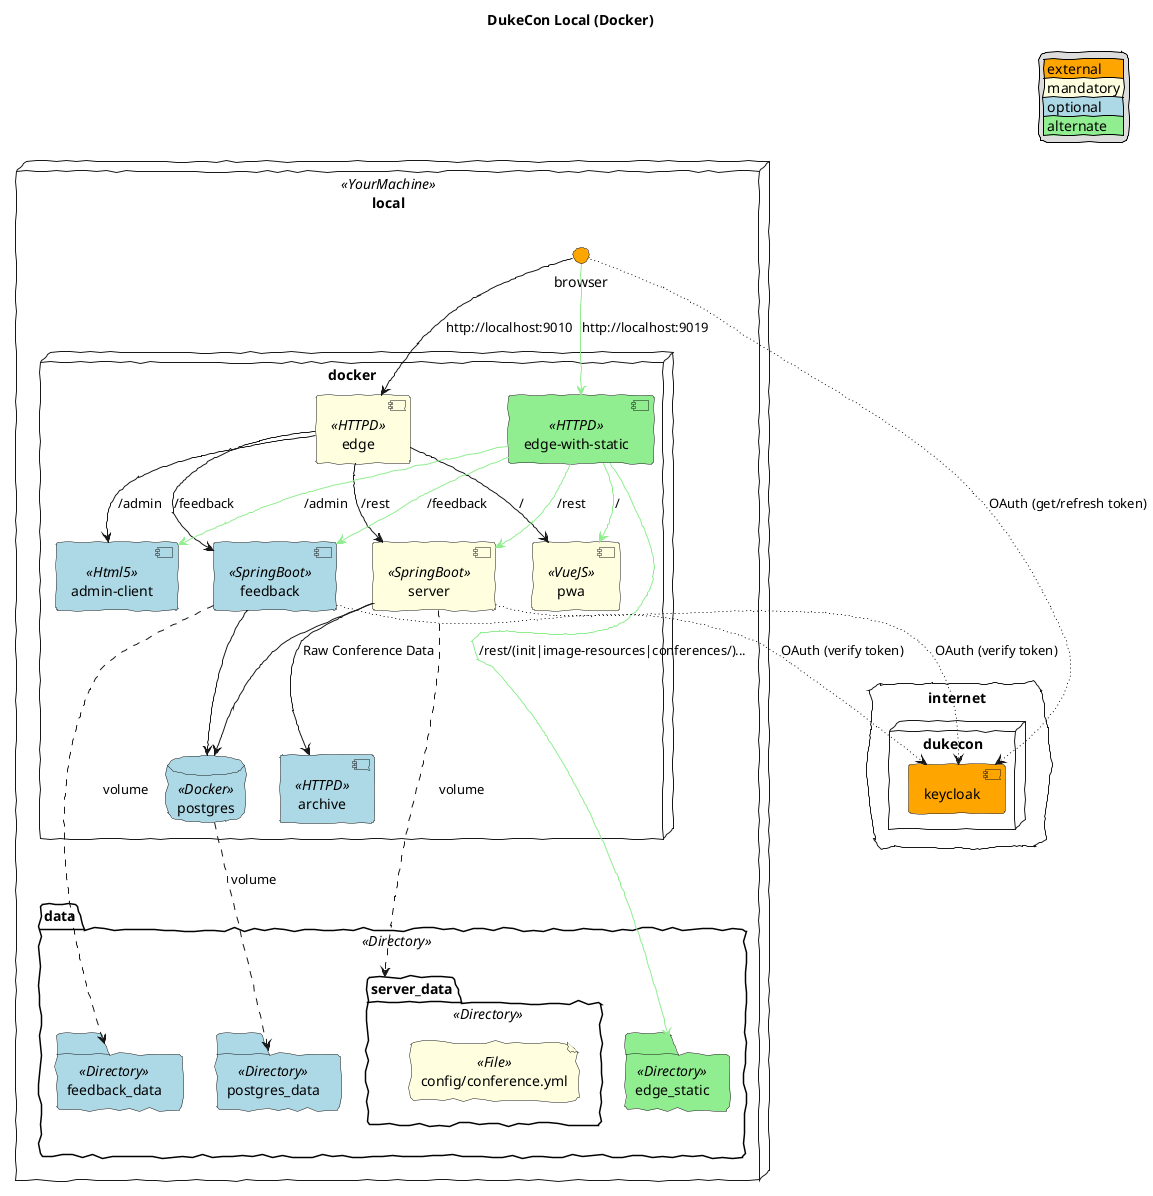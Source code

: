 @startuml
'skinparam linetype ortho
skinparam handwritten true

title DukeCon Local (Docker)

legend top right
'|= Types |
|<#orange> external |
|<#lightyellow> mandatory |
|<#lightblue> optional |
|<#lightgreen> alternate |
endlegend

node local <<YourMachine>> {
    interface browser #orange

    node docker {
        component edge <<HTTPD>> #lightyellow
        component "edge-with-static" as extended_edge <<HTTPD>> #lightgreen
        component pwa <<VueJS>> #lightyellow
        component server <<SpringBoot>> #lightyellow
        component archive <<HTTPD>> #lightblue
        component feedback <<SpringBoot>> #lightblue
        component "admin-client" <<Html5>> as admin #lightblue
        database postgres <<Docker>> #lightblue
    }

    folder data <<Directory>> {
        folder server_data <<Directory>> {
            file "config/conference.yml" <<File>> #lightyellow
        }
        folder feedback_data <<Directory>> #lightblue
        folder postgres_data <<Directory>> #lightblue
        folder edge_static <<Directory>> #lightgreen
    }

    browser --> edge : "http://localhost:9010"
    edge --> pwa : "/"
    edge --> server : "/rest"
    edge --> feedback : "/feedback"
    edge --> admin : "/admin"

    browser --> extended_edge #lightgreen : "http://localhost:9019"
    extended_edge --> pwa #lightgreen : "/"
    extended_edge --> server #lightgreen : "/rest"
    extended_edge --> feedback #lightgreen : "/feedback"
    extended_edge --> admin #lightgreen : "/admin"
    extended_edge --> edge_static #lightgreen : "/rest/(init|image-resources|conferences/)..."

    server --> archive : "Raw Conference Data"
    server --> postgres
    feedback --> postgres

    feedback .-> feedback_data : volume
    server .-> server_data : volume
    postgres .-> postgres_data : volume
}

cloud internet {
    node dukecon {
        component keycloak #orange
    }
}

browser -[dotted]-> keycloak : OAuth (get/refresh token)
server -[dotted]-> keycloak : OAuth (verify token)
feedback -[dotted]-> keycloak : OAuth (verify token)

@enduml
